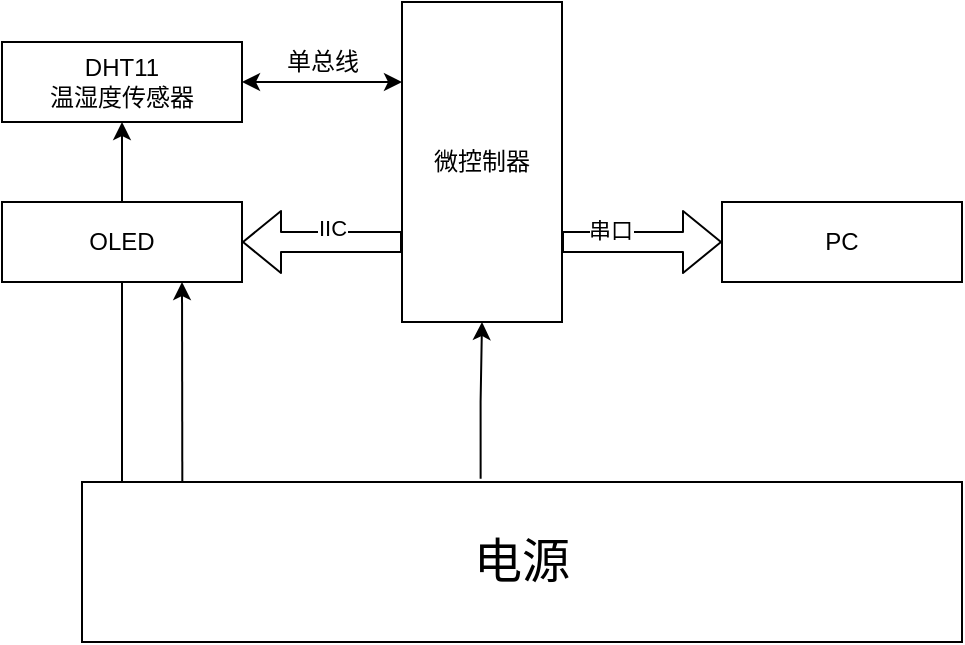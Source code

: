 <mxfile>
    <diagram id="XRhVA9fv-PRH8n1pmD6d" name="Page-1">
        <mxGraphModel dx="703" dy="329" grid="1" gridSize="10" guides="1" tooltips="1" connect="1" arrows="1" fold="1" page="1" pageScale="1" pageWidth="1169" pageHeight="827" math="0" shadow="0">
            <root>
                <mxCell id="0"/>
                <mxCell id="1" parent="0"/>
                <mxCell id="4" style="edgeStyle=orthogonalEdgeStyle;rounded=0;orthogonalLoop=1;jettySize=auto;html=1;exitX=0.453;exitY=-0.02;exitDx=0;exitDy=0;exitPerimeter=0;" edge="1" parent="1" source="2" target="3">
                    <mxGeometry relative="1" as="geometry"/>
                </mxCell>
                <mxCell id="10" style="edgeStyle=orthogonalEdgeStyle;rounded=0;orthogonalLoop=1;jettySize=auto;html=1;exitX=0.25;exitY=0;exitDx=0;exitDy=0;" edge="1" parent="1" source="2" target="5">
                    <mxGeometry relative="1" as="geometry">
                        <Array as="points">
                            <mxPoint x="380" y="320"/>
                        </Array>
                    </mxGeometry>
                </mxCell>
                <mxCell id="2" value="&lt;font style=&quot;font-size: 24px&quot;&gt;电源&lt;/font&gt;" style="rounded=0;whiteSpace=wrap;html=1;" vertex="1" parent="1">
                    <mxGeometry x="360" y="320" width="440" height="80" as="geometry"/>
                </mxCell>
                <mxCell id="3" value="微控制器" style="rounded=0;whiteSpace=wrap;html=1;" vertex="1" parent="1">
                    <mxGeometry x="520" y="80" width="80" height="160" as="geometry"/>
                </mxCell>
                <mxCell id="5" value="DHT11&lt;br&gt;温湿度传感器" style="rounded=0;whiteSpace=wrap;html=1;" vertex="1" parent="1">
                    <mxGeometry x="320" y="100" width="120" height="40" as="geometry"/>
                </mxCell>
                <mxCell id="6" value="" style="endArrow=classic;startArrow=classic;html=1;entryX=0;entryY=0.25;entryDx=0;entryDy=0;exitX=1;exitY=0.5;exitDx=0;exitDy=0;" edge="1" parent="1" source="5" target="3">
                    <mxGeometry width="50" height="50" relative="1" as="geometry">
                        <mxPoint x="470" y="110" as="sourcePoint"/>
                        <mxPoint x="510" y="80" as="targetPoint"/>
                    </mxGeometry>
                </mxCell>
                <mxCell id="7" value="单总线" style="text;html=1;align=center;verticalAlign=middle;resizable=0;points=[];autosize=1;" vertex="1" parent="1">
                    <mxGeometry x="455" y="100" width="50" height="20" as="geometry"/>
                </mxCell>
                <mxCell id="8" value="OLED" style="rounded=0;whiteSpace=wrap;html=1;" vertex="1" parent="1">
                    <mxGeometry x="320" y="180" width="120" height="40" as="geometry"/>
                </mxCell>
                <mxCell id="9" value="" style="shape=flexArrow;endArrow=classic;html=1;entryX=1;entryY=0.5;entryDx=0;entryDy=0;exitX=0;exitY=0.75;exitDx=0;exitDy=0;" edge="1" parent="1" source="3" target="8">
                    <mxGeometry width="50" height="50" relative="1" as="geometry">
                        <mxPoint x="460" y="240" as="sourcePoint"/>
                        <mxPoint x="510" y="190" as="targetPoint"/>
                    </mxGeometry>
                </mxCell>
                <mxCell id="18" value="IIC" style="edgeLabel;html=1;align=center;verticalAlign=middle;resizable=0;points=[];" vertex="1" connectable="0" parent="9">
                    <mxGeometry x="-0.128" y="-7" relative="1" as="geometry">
                        <mxPoint as="offset"/>
                    </mxGeometry>
                </mxCell>
                <mxCell id="13" value="" style="endArrow=classic;html=1;entryX=0.75;entryY=1;entryDx=0;entryDy=0;exitX=0.114;exitY=0.007;exitDx=0;exitDy=0;exitPerimeter=0;" edge="1" parent="1" source="2" target="8">
                    <mxGeometry width="50" height="50" relative="1" as="geometry">
                        <mxPoint x="410" y="300" as="sourcePoint"/>
                        <mxPoint x="460" y="250" as="targetPoint"/>
                    </mxGeometry>
                </mxCell>
                <mxCell id="14" value="PC" style="rounded=0;whiteSpace=wrap;html=1;" vertex="1" parent="1">
                    <mxGeometry x="680" y="180" width="120" height="40" as="geometry"/>
                </mxCell>
                <mxCell id="17" value="" style="shape=flexArrow;endArrow=classic;html=1;entryX=0;entryY=0.5;entryDx=0;entryDy=0;exitX=1;exitY=0.75;exitDx=0;exitDy=0;" edge="1" parent="1" source="3" target="14">
                    <mxGeometry width="50" height="50" relative="1" as="geometry">
                        <mxPoint x="600" y="220" as="sourcePoint"/>
                        <mxPoint x="650" y="170" as="targetPoint"/>
                    </mxGeometry>
                </mxCell>
                <mxCell id="19" value="串口" style="edgeLabel;html=1;align=center;verticalAlign=middle;resizable=0;points=[];" vertex="1" connectable="0" parent="17">
                    <mxGeometry x="-0.415" y="6" relative="1" as="geometry">
                        <mxPoint as="offset"/>
                    </mxGeometry>
                </mxCell>
            </root>
        </mxGraphModel>
    </diagram>
</mxfile>